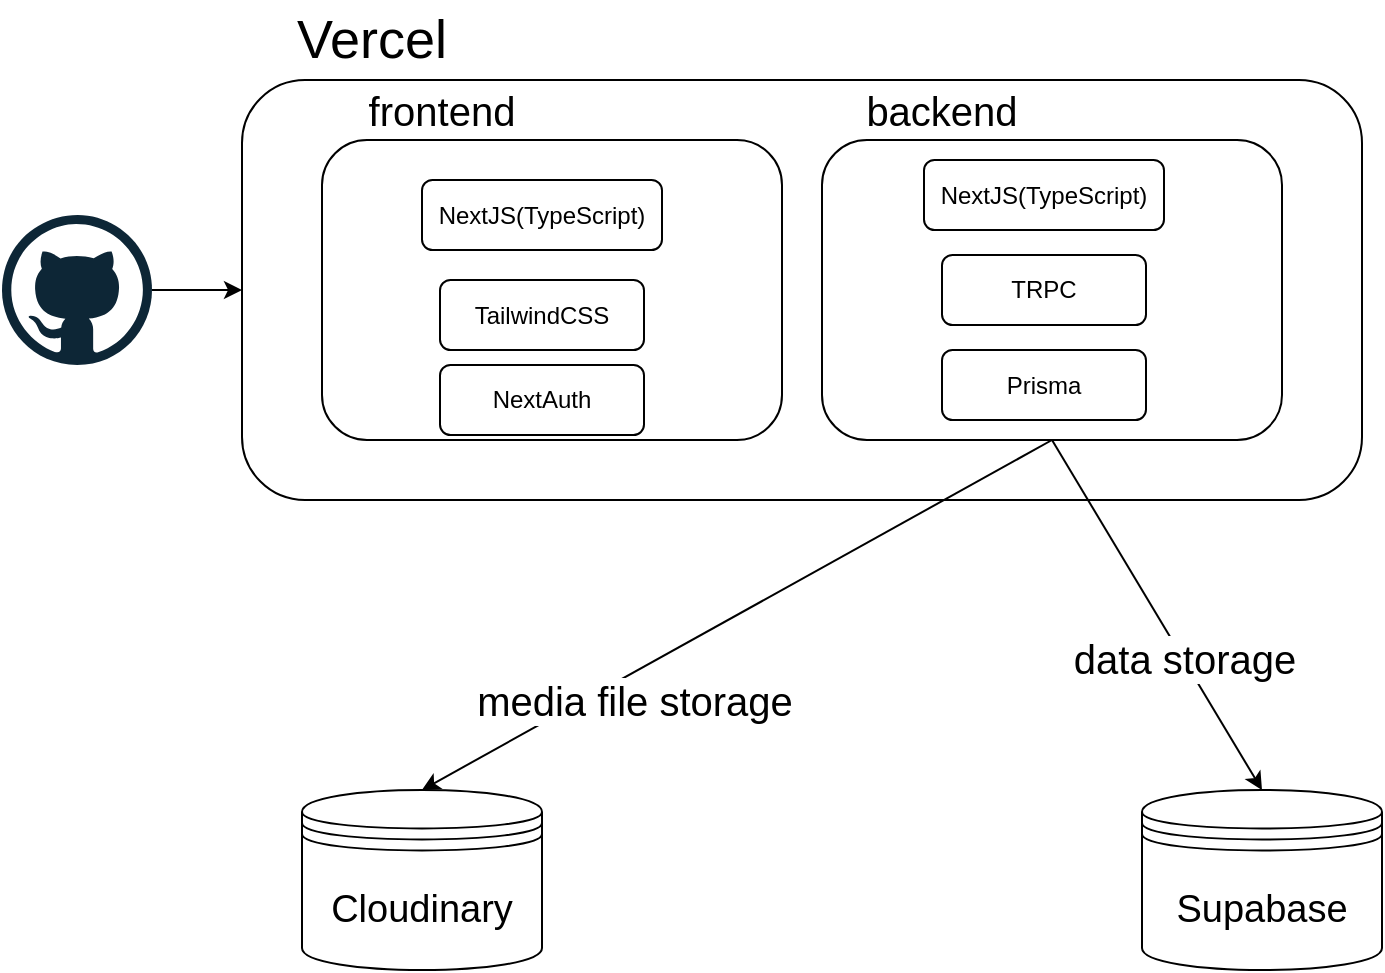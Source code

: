 <mxfile>
    <diagram id="nqKw0y5thN22L9Wjb64t" name="ページ1">
        <mxGraphModel dx="374" dy="494" grid="1" gridSize="10" guides="1" tooltips="1" connect="1" arrows="1" fold="1" page="1" pageScale="1" pageWidth="827" pageHeight="1169" math="0" shadow="0">
            <root>
                <mxCell id="0"/>
                <mxCell id="1" parent="0"/>
                <mxCell id="14" value="" style="rounded=1;whiteSpace=wrap;html=1;" parent="1" vertex="1">
                    <mxGeometry x="140" y="50" width="560" height="210" as="geometry"/>
                </mxCell>
                <mxCell id="5" value="" style="dashed=0;outlineConnect=0;html=1;align=center;labelPosition=center;verticalLabelPosition=bottom;verticalAlign=top;shape=mxgraph.weblogos.github" parent="1" vertex="1">
                    <mxGeometry x="20" y="117.5" width="75" height="75" as="geometry"/>
                </mxCell>
                <mxCell id="7" value="Supabase" style="shape=datastore;whiteSpace=wrap;html=1;fontSize=19;" parent="1" vertex="1">
                    <mxGeometry x="590" y="405" width="120" height="90" as="geometry"/>
                </mxCell>
                <mxCell id="13" value="" style="endArrow=classic;html=1;entryX=0;entryY=0.5;entryDx=0;entryDy=0;" parent="1" source="5" target="14" edge="1">
                    <mxGeometry width="50" height="50" relative="1" as="geometry">
                        <mxPoint x="190" y="230" as="sourcePoint"/>
                        <mxPoint x="140" y="580" as="targetPoint"/>
                    </mxGeometry>
                </mxCell>
                <mxCell id="15" value="Vercel" style="text;html=1;strokeColor=none;fillColor=none;align=center;verticalAlign=middle;whiteSpace=wrap;rounded=0;fontSize=27;" parent="1" vertex="1">
                    <mxGeometry x="160" y="10" width="90" height="40" as="geometry"/>
                </mxCell>
                <mxCell id="16" value="" style="rounded=1;whiteSpace=wrap;html=1;" parent="1" vertex="1">
                    <mxGeometry x="180" y="80" width="230" height="150" as="geometry"/>
                </mxCell>
                <mxCell id="25" style="edgeStyle=none;html=1;entryX=0.5;entryY=0;entryDx=0;entryDy=0;fontSize=27;exitX=0.5;exitY=1;exitDx=0;exitDy=0;" parent="1" source="43" target="49" edge="1">
                    <mxGeometry relative="1" as="geometry"/>
                </mxCell>
                <mxCell id="26" value="media file storage" style="edgeLabel;html=1;align=center;verticalAlign=middle;resizable=0;points=[];fontSize=20;" parent="25" vertex="1" connectable="0">
                    <mxGeometry x="0.043" y="2" relative="1" as="geometry">
                        <mxPoint x="-46" y="37" as="offset"/>
                    </mxGeometry>
                </mxCell>
                <mxCell id="31" value="frontend" style="text;html=1;strokeColor=none;fillColor=none;align=center;verticalAlign=middle;whiteSpace=wrap;rounded=0;fontSize=20;" parent="1" vertex="1">
                    <mxGeometry x="200" y="50" width="80" height="30" as="geometry"/>
                </mxCell>
                <mxCell id="32" value="NextJS(TypeScript)" style="rounded=1;whiteSpace=wrap;html=1;" parent="1" vertex="1">
                    <mxGeometry x="230" y="100" width="120" height="35" as="geometry"/>
                </mxCell>
                <mxCell id="33" value="TailwindCSS" style="rounded=1;whiteSpace=wrap;html=1;" parent="1" vertex="1">
                    <mxGeometry x="239" y="150" width="102" height="35" as="geometry"/>
                </mxCell>
                <mxCell id="36" value="NextAuth" style="rounded=1;whiteSpace=wrap;html=1;" parent="1" vertex="1">
                    <mxGeometry x="239" y="192.5" width="102" height="35" as="geometry"/>
                </mxCell>
                <mxCell id="19" style="edgeStyle=none;html=1;entryX=0.5;entryY=0;entryDx=0;entryDy=0;fontSize=27;exitX=0.5;exitY=1;exitDx=0;exitDy=0;" parent="1" source="43" target="7" edge="1">
                    <mxGeometry relative="1" as="geometry">
                        <mxPoint x="447" y="210" as="sourcePoint"/>
                    </mxGeometry>
                </mxCell>
                <mxCell id="28" value="data storage" style="edgeLabel;html=1;align=center;verticalAlign=middle;resizable=0;points=[];fontSize=20;" parent="19" vertex="1" connectable="0">
                    <mxGeometry x="0.246" y="1" relative="1" as="geometry">
                        <mxPoint as="offset"/>
                    </mxGeometry>
                </mxCell>
                <mxCell id="40" value="backend" style="text;html=1;strokeColor=none;fillColor=none;align=center;verticalAlign=middle;whiteSpace=wrap;rounded=0;fontSize=20;" parent="1" vertex="1">
                    <mxGeometry x="450" y="50" width="80" height="30" as="geometry"/>
                </mxCell>
                <mxCell id="43" value="" style="rounded=1;whiteSpace=wrap;html=1;" parent="1" vertex="1">
                    <mxGeometry x="430" y="80" width="230" height="150" as="geometry"/>
                </mxCell>
                <mxCell id="42" value="NextJS(TypeScript)" style="rounded=1;whiteSpace=wrap;html=1;" parent="1" vertex="1">
                    <mxGeometry x="481" y="90" width="120" height="35" as="geometry"/>
                </mxCell>
                <mxCell id="37" value="TRPC" style="rounded=1;whiteSpace=wrap;html=1;" parent="1" vertex="1">
                    <mxGeometry x="490" y="137.5" width="102" height="35" as="geometry"/>
                </mxCell>
                <mxCell id="35" value="Prisma" style="rounded=1;whiteSpace=wrap;html=1;" parent="1" vertex="1">
                    <mxGeometry x="490" y="185" width="102" height="35" as="geometry"/>
                </mxCell>
                <mxCell id="49" value="Cloudinary" style="shape=datastore;whiteSpace=wrap;html=1;fontSize=19;" parent="1" vertex="1">
                    <mxGeometry x="170" y="405" width="120" height="90" as="geometry"/>
                </mxCell>
            </root>
        </mxGraphModel>
    </diagram>
</mxfile>